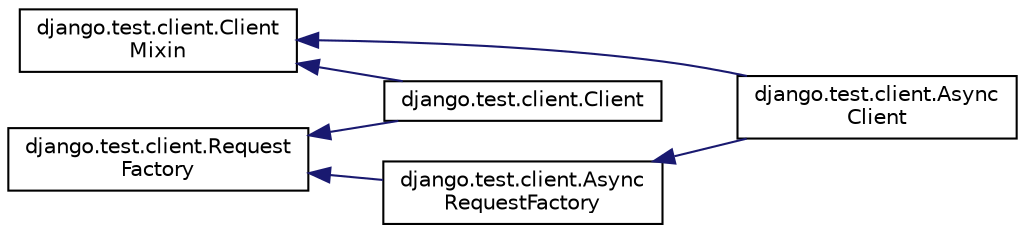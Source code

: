 digraph "Graphical Class Hierarchy"
{
 // LATEX_PDF_SIZE
  edge [fontname="Helvetica",fontsize="10",labelfontname="Helvetica",labelfontsize="10"];
  node [fontname="Helvetica",fontsize="10",shape=record];
  rankdir="LR";
  Node0 [label="django.test.client.Client\lMixin",height=0.2,width=0.4,color="black", fillcolor="white", style="filled",URL="$classdjango_1_1test_1_1client_1_1_client_mixin.html",tooltip=" "];
  Node0 -> Node1 [dir="back",color="midnightblue",fontsize="10",style="solid",fontname="Helvetica"];
  Node1 [label="django.test.client.Async\lClient",height=0.2,width=0.4,color="black", fillcolor="white", style="filled",URL="$classdjango_1_1test_1_1client_1_1_async_client.html",tooltip=" "];
  Node0 -> Node2 [dir="back",color="midnightblue",fontsize="10",style="solid",fontname="Helvetica"];
  Node2 [label="django.test.client.Client",height=0.2,width=0.4,color="black", fillcolor="white", style="filled",URL="$classdjango_1_1test_1_1client_1_1_client.html",tooltip=" "];
  Node3225 [label="django.test.client.Request\lFactory",height=0.2,width=0.4,color="black", fillcolor="white", style="filled",URL="$classdjango_1_1test_1_1client_1_1_request_factory.html",tooltip=" "];
  Node3225 -> Node3226 [dir="back",color="midnightblue",fontsize="10",style="solid",fontname="Helvetica"];
  Node3226 [label="django.test.client.Async\lRequestFactory",height=0.2,width=0.4,color="black", fillcolor="white", style="filled",URL="$classdjango_1_1test_1_1client_1_1_async_request_factory.html",tooltip=" "];
  Node3226 -> Node1 [dir="back",color="midnightblue",fontsize="10",style="solid",fontname="Helvetica"];
  Node3225 -> Node2 [dir="back",color="midnightblue",fontsize="10",style="solid",fontname="Helvetica"];
}
